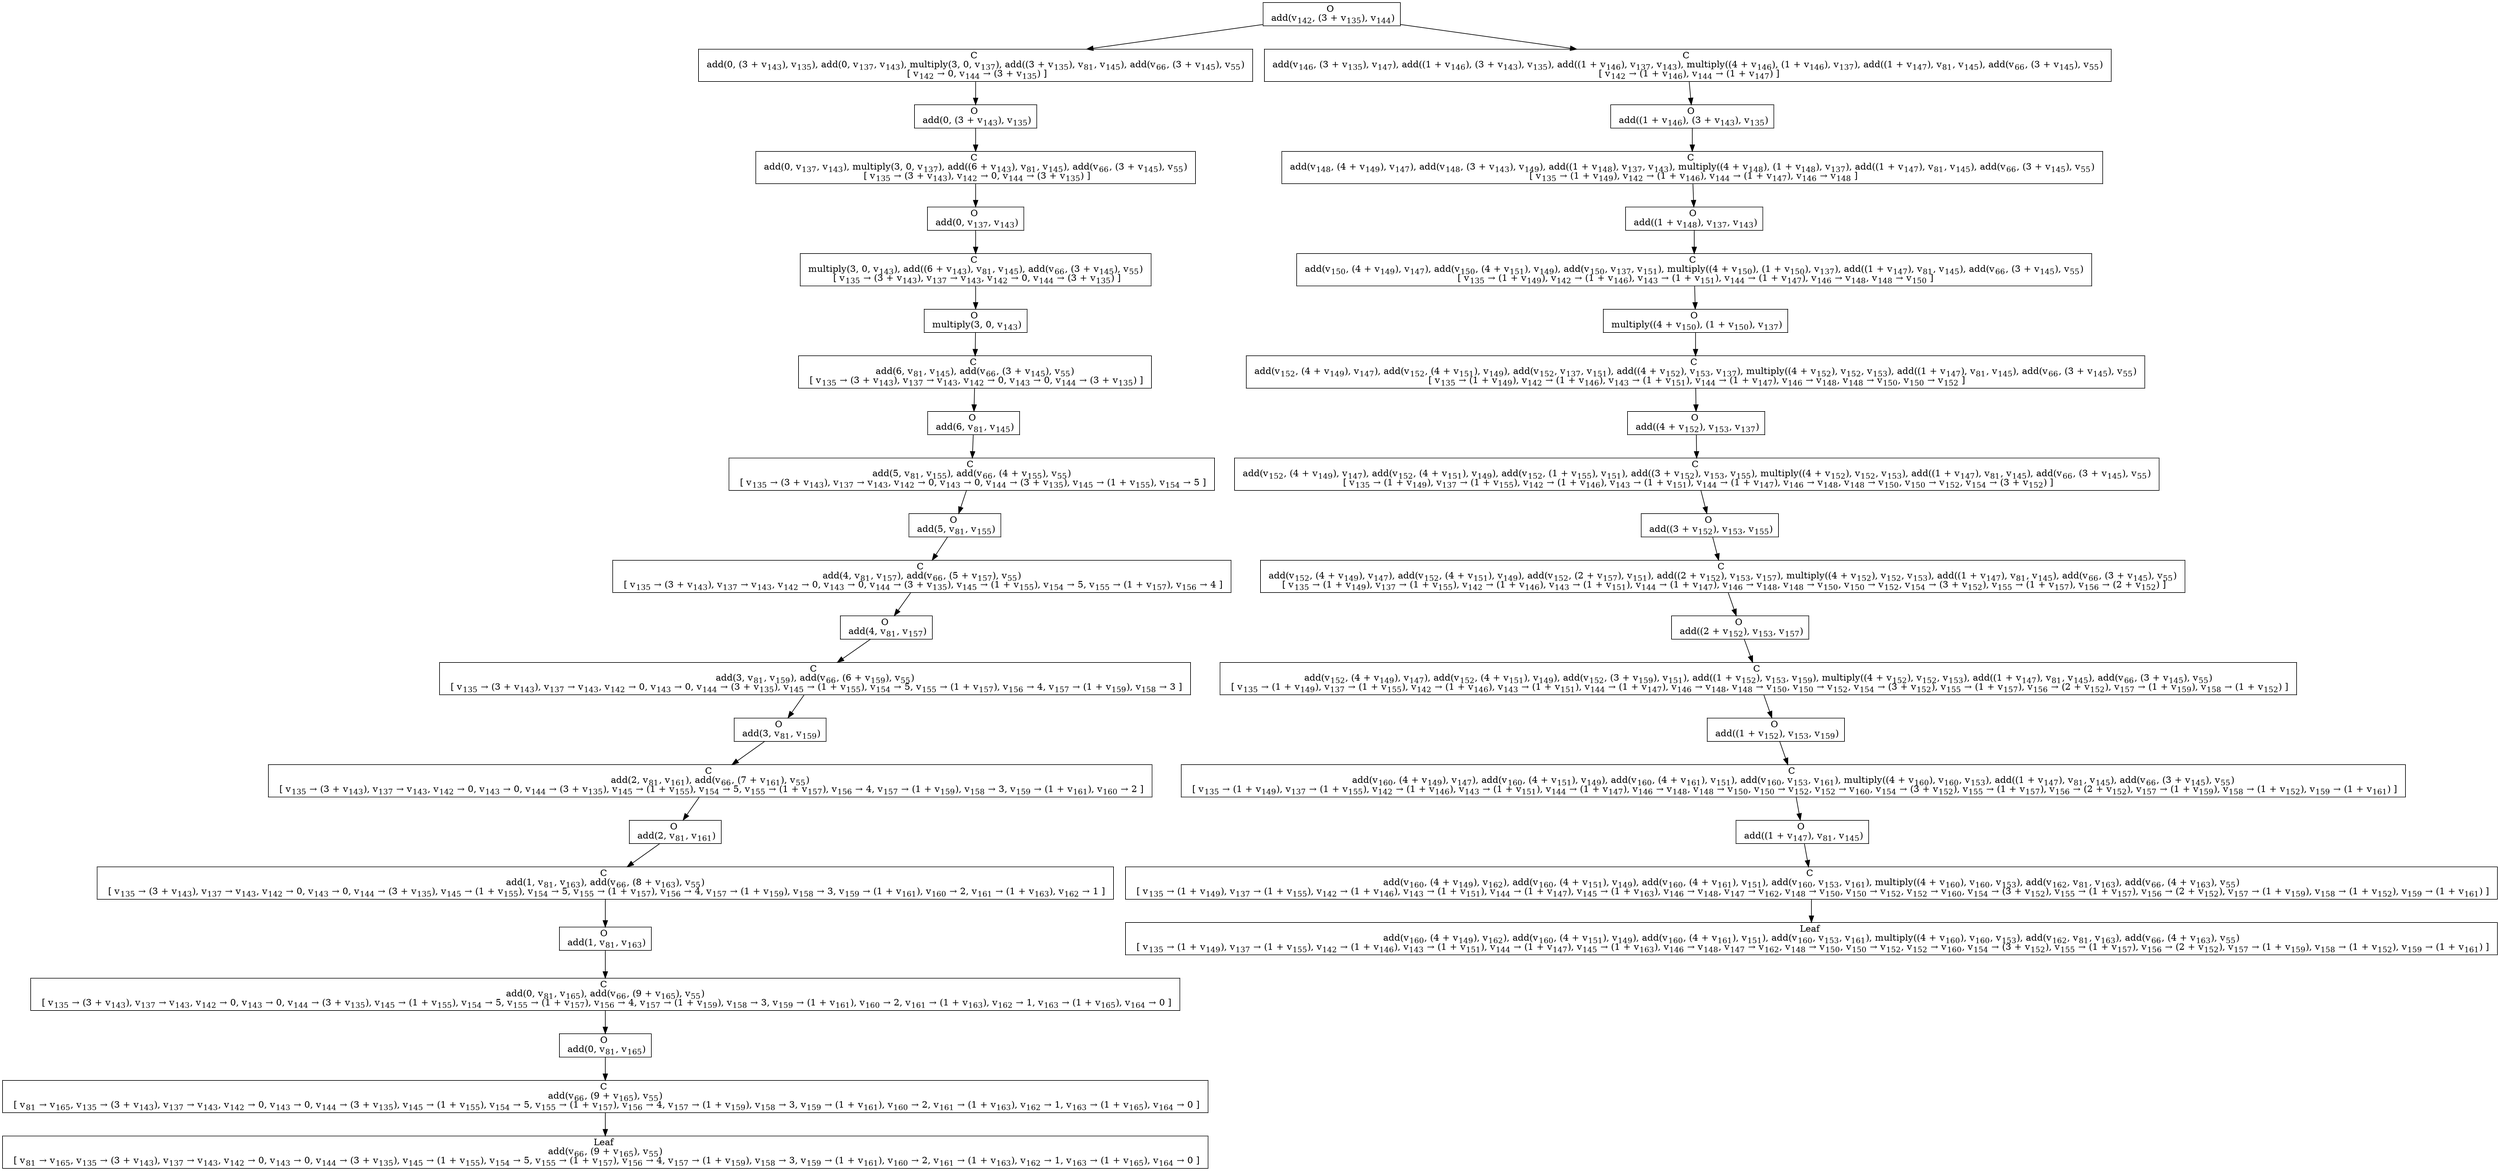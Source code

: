 digraph {
    graph [rankdir=TB
          ,bgcolor=transparent];
    node [shape=box
         ,fillcolor=white
         ,style=filled];
    0 [label=<O <BR/> add(v<SUB>142</SUB>, (3 + v<SUB>135</SUB>), v<SUB>144</SUB>)>];
    1 [label=<C <BR/> add(0, (3 + v<SUB>143</SUB>), v<SUB>135</SUB>), add(0, v<SUB>137</SUB>, v<SUB>143</SUB>), multiply(3, 0, v<SUB>137</SUB>), add((3 + v<SUB>135</SUB>), v<SUB>81</SUB>, v<SUB>145</SUB>), add(v<SUB>66</SUB>, (3 + v<SUB>145</SUB>), v<SUB>55</SUB>) <BR/>  [ v<SUB>142</SUB> &rarr; 0, v<SUB>144</SUB> &rarr; (3 + v<SUB>135</SUB>) ] >];
    2 [label=<C <BR/> add(v<SUB>146</SUB>, (3 + v<SUB>135</SUB>), v<SUB>147</SUB>), add((1 + v<SUB>146</SUB>), (3 + v<SUB>143</SUB>), v<SUB>135</SUB>), add((1 + v<SUB>146</SUB>), v<SUB>137</SUB>, v<SUB>143</SUB>), multiply((4 + v<SUB>146</SUB>), (1 + v<SUB>146</SUB>), v<SUB>137</SUB>), add((1 + v<SUB>147</SUB>), v<SUB>81</SUB>, v<SUB>145</SUB>), add(v<SUB>66</SUB>, (3 + v<SUB>145</SUB>), v<SUB>55</SUB>) <BR/>  [ v<SUB>142</SUB> &rarr; (1 + v<SUB>146</SUB>), v<SUB>144</SUB> &rarr; (1 + v<SUB>147</SUB>) ] >];
    3 [label=<O <BR/> add(0, (3 + v<SUB>143</SUB>), v<SUB>135</SUB>)>];
    4 [label=<C <BR/> add(0, v<SUB>137</SUB>, v<SUB>143</SUB>), multiply(3, 0, v<SUB>137</SUB>), add((6 + v<SUB>143</SUB>), v<SUB>81</SUB>, v<SUB>145</SUB>), add(v<SUB>66</SUB>, (3 + v<SUB>145</SUB>), v<SUB>55</SUB>) <BR/>  [ v<SUB>135</SUB> &rarr; (3 + v<SUB>143</SUB>), v<SUB>142</SUB> &rarr; 0, v<SUB>144</SUB> &rarr; (3 + v<SUB>135</SUB>) ] >];
    5 [label=<O <BR/> add(0, v<SUB>137</SUB>, v<SUB>143</SUB>)>];
    6 [label=<C <BR/> multiply(3, 0, v<SUB>143</SUB>), add((6 + v<SUB>143</SUB>), v<SUB>81</SUB>, v<SUB>145</SUB>), add(v<SUB>66</SUB>, (3 + v<SUB>145</SUB>), v<SUB>55</SUB>) <BR/>  [ v<SUB>135</SUB> &rarr; (3 + v<SUB>143</SUB>), v<SUB>137</SUB> &rarr; v<SUB>143</SUB>, v<SUB>142</SUB> &rarr; 0, v<SUB>144</SUB> &rarr; (3 + v<SUB>135</SUB>) ] >];
    7 [label=<O <BR/> multiply(3, 0, v<SUB>143</SUB>)>];
    8 [label=<C <BR/> add(6, v<SUB>81</SUB>, v<SUB>145</SUB>), add(v<SUB>66</SUB>, (3 + v<SUB>145</SUB>), v<SUB>55</SUB>) <BR/>  [ v<SUB>135</SUB> &rarr; (3 + v<SUB>143</SUB>), v<SUB>137</SUB> &rarr; v<SUB>143</SUB>, v<SUB>142</SUB> &rarr; 0, v<SUB>143</SUB> &rarr; 0, v<SUB>144</SUB> &rarr; (3 + v<SUB>135</SUB>) ] >];
    9 [label=<O <BR/> add(6, v<SUB>81</SUB>, v<SUB>145</SUB>)>];
    10 [label=<C <BR/> add(5, v<SUB>81</SUB>, v<SUB>155</SUB>), add(v<SUB>66</SUB>, (4 + v<SUB>155</SUB>), v<SUB>55</SUB>) <BR/>  [ v<SUB>135</SUB> &rarr; (3 + v<SUB>143</SUB>), v<SUB>137</SUB> &rarr; v<SUB>143</SUB>, v<SUB>142</SUB> &rarr; 0, v<SUB>143</SUB> &rarr; 0, v<SUB>144</SUB> &rarr; (3 + v<SUB>135</SUB>), v<SUB>145</SUB> &rarr; (1 + v<SUB>155</SUB>), v<SUB>154</SUB> &rarr; 5 ] >];
    11 [label=<O <BR/> add(5, v<SUB>81</SUB>, v<SUB>155</SUB>)>];
    12 [label=<C <BR/> add(4, v<SUB>81</SUB>, v<SUB>157</SUB>), add(v<SUB>66</SUB>, (5 + v<SUB>157</SUB>), v<SUB>55</SUB>) <BR/>  [ v<SUB>135</SUB> &rarr; (3 + v<SUB>143</SUB>), v<SUB>137</SUB> &rarr; v<SUB>143</SUB>, v<SUB>142</SUB> &rarr; 0, v<SUB>143</SUB> &rarr; 0, v<SUB>144</SUB> &rarr; (3 + v<SUB>135</SUB>), v<SUB>145</SUB> &rarr; (1 + v<SUB>155</SUB>), v<SUB>154</SUB> &rarr; 5, v<SUB>155</SUB> &rarr; (1 + v<SUB>157</SUB>), v<SUB>156</SUB> &rarr; 4 ] >];
    13 [label=<O <BR/> add(4, v<SUB>81</SUB>, v<SUB>157</SUB>)>];
    14 [label=<C <BR/> add(3, v<SUB>81</SUB>, v<SUB>159</SUB>), add(v<SUB>66</SUB>, (6 + v<SUB>159</SUB>), v<SUB>55</SUB>) <BR/>  [ v<SUB>135</SUB> &rarr; (3 + v<SUB>143</SUB>), v<SUB>137</SUB> &rarr; v<SUB>143</SUB>, v<SUB>142</SUB> &rarr; 0, v<SUB>143</SUB> &rarr; 0, v<SUB>144</SUB> &rarr; (3 + v<SUB>135</SUB>), v<SUB>145</SUB> &rarr; (1 + v<SUB>155</SUB>), v<SUB>154</SUB> &rarr; 5, v<SUB>155</SUB> &rarr; (1 + v<SUB>157</SUB>), v<SUB>156</SUB> &rarr; 4, v<SUB>157</SUB> &rarr; (1 + v<SUB>159</SUB>), v<SUB>158</SUB> &rarr; 3 ] >];
    15 [label=<O <BR/> add(3, v<SUB>81</SUB>, v<SUB>159</SUB>)>];
    16 [label=<C <BR/> add(2, v<SUB>81</SUB>, v<SUB>161</SUB>), add(v<SUB>66</SUB>, (7 + v<SUB>161</SUB>), v<SUB>55</SUB>) <BR/>  [ v<SUB>135</SUB> &rarr; (3 + v<SUB>143</SUB>), v<SUB>137</SUB> &rarr; v<SUB>143</SUB>, v<SUB>142</SUB> &rarr; 0, v<SUB>143</SUB> &rarr; 0, v<SUB>144</SUB> &rarr; (3 + v<SUB>135</SUB>), v<SUB>145</SUB> &rarr; (1 + v<SUB>155</SUB>), v<SUB>154</SUB> &rarr; 5, v<SUB>155</SUB> &rarr; (1 + v<SUB>157</SUB>), v<SUB>156</SUB> &rarr; 4, v<SUB>157</SUB> &rarr; (1 + v<SUB>159</SUB>), v<SUB>158</SUB> &rarr; 3, v<SUB>159</SUB> &rarr; (1 + v<SUB>161</SUB>), v<SUB>160</SUB> &rarr; 2 ] >];
    17 [label=<O <BR/> add(2, v<SUB>81</SUB>, v<SUB>161</SUB>)>];
    18 [label=<C <BR/> add(1, v<SUB>81</SUB>, v<SUB>163</SUB>), add(v<SUB>66</SUB>, (8 + v<SUB>163</SUB>), v<SUB>55</SUB>) <BR/>  [ v<SUB>135</SUB> &rarr; (3 + v<SUB>143</SUB>), v<SUB>137</SUB> &rarr; v<SUB>143</SUB>, v<SUB>142</SUB> &rarr; 0, v<SUB>143</SUB> &rarr; 0, v<SUB>144</SUB> &rarr; (3 + v<SUB>135</SUB>), v<SUB>145</SUB> &rarr; (1 + v<SUB>155</SUB>), v<SUB>154</SUB> &rarr; 5, v<SUB>155</SUB> &rarr; (1 + v<SUB>157</SUB>), v<SUB>156</SUB> &rarr; 4, v<SUB>157</SUB> &rarr; (1 + v<SUB>159</SUB>), v<SUB>158</SUB> &rarr; 3, v<SUB>159</SUB> &rarr; (1 + v<SUB>161</SUB>), v<SUB>160</SUB> &rarr; 2, v<SUB>161</SUB> &rarr; (1 + v<SUB>163</SUB>), v<SUB>162</SUB> &rarr; 1 ] >];
    19 [label=<O <BR/> add(1, v<SUB>81</SUB>, v<SUB>163</SUB>)>];
    20 [label=<C <BR/> add(0, v<SUB>81</SUB>, v<SUB>165</SUB>), add(v<SUB>66</SUB>, (9 + v<SUB>165</SUB>), v<SUB>55</SUB>) <BR/>  [ v<SUB>135</SUB> &rarr; (3 + v<SUB>143</SUB>), v<SUB>137</SUB> &rarr; v<SUB>143</SUB>, v<SUB>142</SUB> &rarr; 0, v<SUB>143</SUB> &rarr; 0, v<SUB>144</SUB> &rarr; (3 + v<SUB>135</SUB>), v<SUB>145</SUB> &rarr; (1 + v<SUB>155</SUB>), v<SUB>154</SUB> &rarr; 5, v<SUB>155</SUB> &rarr; (1 + v<SUB>157</SUB>), v<SUB>156</SUB> &rarr; 4, v<SUB>157</SUB> &rarr; (1 + v<SUB>159</SUB>), v<SUB>158</SUB> &rarr; 3, v<SUB>159</SUB> &rarr; (1 + v<SUB>161</SUB>), v<SUB>160</SUB> &rarr; 2, v<SUB>161</SUB> &rarr; (1 + v<SUB>163</SUB>), v<SUB>162</SUB> &rarr; 1, v<SUB>163</SUB> &rarr; (1 + v<SUB>165</SUB>), v<SUB>164</SUB> &rarr; 0 ] >];
    21 [label=<O <BR/> add(0, v<SUB>81</SUB>, v<SUB>165</SUB>)>];
    22 [label=<C <BR/> add(v<SUB>66</SUB>, (9 + v<SUB>165</SUB>), v<SUB>55</SUB>) <BR/>  [ v<SUB>81</SUB> &rarr; v<SUB>165</SUB>, v<SUB>135</SUB> &rarr; (3 + v<SUB>143</SUB>), v<SUB>137</SUB> &rarr; v<SUB>143</SUB>, v<SUB>142</SUB> &rarr; 0, v<SUB>143</SUB> &rarr; 0, v<SUB>144</SUB> &rarr; (3 + v<SUB>135</SUB>), v<SUB>145</SUB> &rarr; (1 + v<SUB>155</SUB>), v<SUB>154</SUB> &rarr; 5, v<SUB>155</SUB> &rarr; (1 + v<SUB>157</SUB>), v<SUB>156</SUB> &rarr; 4, v<SUB>157</SUB> &rarr; (1 + v<SUB>159</SUB>), v<SUB>158</SUB> &rarr; 3, v<SUB>159</SUB> &rarr; (1 + v<SUB>161</SUB>), v<SUB>160</SUB> &rarr; 2, v<SUB>161</SUB> &rarr; (1 + v<SUB>163</SUB>), v<SUB>162</SUB> &rarr; 1, v<SUB>163</SUB> &rarr; (1 + v<SUB>165</SUB>), v<SUB>164</SUB> &rarr; 0 ] >];
    23 [label=<Leaf <BR/> add(v<SUB>66</SUB>, (9 + v<SUB>165</SUB>), v<SUB>55</SUB>) <BR/>  [ v<SUB>81</SUB> &rarr; v<SUB>165</SUB>, v<SUB>135</SUB> &rarr; (3 + v<SUB>143</SUB>), v<SUB>137</SUB> &rarr; v<SUB>143</SUB>, v<SUB>142</SUB> &rarr; 0, v<SUB>143</SUB> &rarr; 0, v<SUB>144</SUB> &rarr; (3 + v<SUB>135</SUB>), v<SUB>145</SUB> &rarr; (1 + v<SUB>155</SUB>), v<SUB>154</SUB> &rarr; 5, v<SUB>155</SUB> &rarr; (1 + v<SUB>157</SUB>), v<SUB>156</SUB> &rarr; 4, v<SUB>157</SUB> &rarr; (1 + v<SUB>159</SUB>), v<SUB>158</SUB> &rarr; 3, v<SUB>159</SUB> &rarr; (1 + v<SUB>161</SUB>), v<SUB>160</SUB> &rarr; 2, v<SUB>161</SUB> &rarr; (1 + v<SUB>163</SUB>), v<SUB>162</SUB> &rarr; 1, v<SUB>163</SUB> &rarr; (1 + v<SUB>165</SUB>), v<SUB>164</SUB> &rarr; 0 ] >];
    24 [label=<O <BR/> add((1 + v<SUB>146</SUB>), (3 + v<SUB>143</SUB>), v<SUB>135</SUB>)>];
    25 [label=<C <BR/> add(v<SUB>148</SUB>, (4 + v<SUB>149</SUB>), v<SUB>147</SUB>), add(v<SUB>148</SUB>, (3 + v<SUB>143</SUB>), v<SUB>149</SUB>), add((1 + v<SUB>148</SUB>), v<SUB>137</SUB>, v<SUB>143</SUB>), multiply((4 + v<SUB>148</SUB>), (1 + v<SUB>148</SUB>), v<SUB>137</SUB>), add((1 + v<SUB>147</SUB>), v<SUB>81</SUB>, v<SUB>145</SUB>), add(v<SUB>66</SUB>, (3 + v<SUB>145</SUB>), v<SUB>55</SUB>) <BR/>  [ v<SUB>135</SUB> &rarr; (1 + v<SUB>149</SUB>), v<SUB>142</SUB> &rarr; (1 + v<SUB>146</SUB>), v<SUB>144</SUB> &rarr; (1 + v<SUB>147</SUB>), v<SUB>146</SUB> &rarr; v<SUB>148</SUB> ] >];
    26 [label=<O <BR/> add((1 + v<SUB>148</SUB>), v<SUB>137</SUB>, v<SUB>143</SUB>)>];
    27 [label=<C <BR/> add(v<SUB>150</SUB>, (4 + v<SUB>149</SUB>), v<SUB>147</SUB>), add(v<SUB>150</SUB>, (4 + v<SUB>151</SUB>), v<SUB>149</SUB>), add(v<SUB>150</SUB>, v<SUB>137</SUB>, v<SUB>151</SUB>), multiply((4 + v<SUB>150</SUB>), (1 + v<SUB>150</SUB>), v<SUB>137</SUB>), add((1 + v<SUB>147</SUB>), v<SUB>81</SUB>, v<SUB>145</SUB>), add(v<SUB>66</SUB>, (3 + v<SUB>145</SUB>), v<SUB>55</SUB>) <BR/>  [ v<SUB>135</SUB> &rarr; (1 + v<SUB>149</SUB>), v<SUB>142</SUB> &rarr; (1 + v<SUB>146</SUB>), v<SUB>143</SUB> &rarr; (1 + v<SUB>151</SUB>), v<SUB>144</SUB> &rarr; (1 + v<SUB>147</SUB>), v<SUB>146</SUB> &rarr; v<SUB>148</SUB>, v<SUB>148</SUB> &rarr; v<SUB>150</SUB> ] >];
    28 [label=<O <BR/> multiply((4 + v<SUB>150</SUB>), (1 + v<SUB>150</SUB>), v<SUB>137</SUB>)>];
    29 [label=<C <BR/> add(v<SUB>152</SUB>, (4 + v<SUB>149</SUB>), v<SUB>147</SUB>), add(v<SUB>152</SUB>, (4 + v<SUB>151</SUB>), v<SUB>149</SUB>), add(v<SUB>152</SUB>, v<SUB>137</SUB>, v<SUB>151</SUB>), add((4 + v<SUB>152</SUB>), v<SUB>153</SUB>, v<SUB>137</SUB>), multiply((4 + v<SUB>152</SUB>), v<SUB>152</SUB>, v<SUB>153</SUB>), add((1 + v<SUB>147</SUB>), v<SUB>81</SUB>, v<SUB>145</SUB>), add(v<SUB>66</SUB>, (3 + v<SUB>145</SUB>), v<SUB>55</SUB>) <BR/>  [ v<SUB>135</SUB> &rarr; (1 + v<SUB>149</SUB>), v<SUB>142</SUB> &rarr; (1 + v<SUB>146</SUB>), v<SUB>143</SUB> &rarr; (1 + v<SUB>151</SUB>), v<SUB>144</SUB> &rarr; (1 + v<SUB>147</SUB>), v<SUB>146</SUB> &rarr; v<SUB>148</SUB>, v<SUB>148</SUB> &rarr; v<SUB>150</SUB>, v<SUB>150</SUB> &rarr; v<SUB>152</SUB> ] >];
    30 [label=<O <BR/> add((4 + v<SUB>152</SUB>), v<SUB>153</SUB>, v<SUB>137</SUB>)>];
    31 [label=<C <BR/> add(v<SUB>152</SUB>, (4 + v<SUB>149</SUB>), v<SUB>147</SUB>), add(v<SUB>152</SUB>, (4 + v<SUB>151</SUB>), v<SUB>149</SUB>), add(v<SUB>152</SUB>, (1 + v<SUB>155</SUB>), v<SUB>151</SUB>), add((3 + v<SUB>152</SUB>), v<SUB>153</SUB>, v<SUB>155</SUB>), multiply((4 + v<SUB>152</SUB>), v<SUB>152</SUB>, v<SUB>153</SUB>), add((1 + v<SUB>147</SUB>), v<SUB>81</SUB>, v<SUB>145</SUB>), add(v<SUB>66</SUB>, (3 + v<SUB>145</SUB>), v<SUB>55</SUB>) <BR/>  [ v<SUB>135</SUB> &rarr; (1 + v<SUB>149</SUB>), v<SUB>137</SUB> &rarr; (1 + v<SUB>155</SUB>), v<SUB>142</SUB> &rarr; (1 + v<SUB>146</SUB>), v<SUB>143</SUB> &rarr; (1 + v<SUB>151</SUB>), v<SUB>144</SUB> &rarr; (1 + v<SUB>147</SUB>), v<SUB>146</SUB> &rarr; v<SUB>148</SUB>, v<SUB>148</SUB> &rarr; v<SUB>150</SUB>, v<SUB>150</SUB> &rarr; v<SUB>152</SUB>, v<SUB>154</SUB> &rarr; (3 + v<SUB>152</SUB>) ] >];
    32 [label=<O <BR/> add((3 + v<SUB>152</SUB>), v<SUB>153</SUB>, v<SUB>155</SUB>)>];
    33 [label=<C <BR/> add(v<SUB>152</SUB>, (4 + v<SUB>149</SUB>), v<SUB>147</SUB>), add(v<SUB>152</SUB>, (4 + v<SUB>151</SUB>), v<SUB>149</SUB>), add(v<SUB>152</SUB>, (2 + v<SUB>157</SUB>), v<SUB>151</SUB>), add((2 + v<SUB>152</SUB>), v<SUB>153</SUB>, v<SUB>157</SUB>), multiply((4 + v<SUB>152</SUB>), v<SUB>152</SUB>, v<SUB>153</SUB>), add((1 + v<SUB>147</SUB>), v<SUB>81</SUB>, v<SUB>145</SUB>), add(v<SUB>66</SUB>, (3 + v<SUB>145</SUB>), v<SUB>55</SUB>) <BR/>  [ v<SUB>135</SUB> &rarr; (1 + v<SUB>149</SUB>), v<SUB>137</SUB> &rarr; (1 + v<SUB>155</SUB>), v<SUB>142</SUB> &rarr; (1 + v<SUB>146</SUB>), v<SUB>143</SUB> &rarr; (1 + v<SUB>151</SUB>), v<SUB>144</SUB> &rarr; (1 + v<SUB>147</SUB>), v<SUB>146</SUB> &rarr; v<SUB>148</SUB>, v<SUB>148</SUB> &rarr; v<SUB>150</SUB>, v<SUB>150</SUB> &rarr; v<SUB>152</SUB>, v<SUB>154</SUB> &rarr; (3 + v<SUB>152</SUB>), v<SUB>155</SUB> &rarr; (1 + v<SUB>157</SUB>), v<SUB>156</SUB> &rarr; (2 + v<SUB>152</SUB>) ] >];
    34 [label=<O <BR/> add((2 + v<SUB>152</SUB>), v<SUB>153</SUB>, v<SUB>157</SUB>)>];
    35 [label=<C <BR/> add(v<SUB>152</SUB>, (4 + v<SUB>149</SUB>), v<SUB>147</SUB>), add(v<SUB>152</SUB>, (4 + v<SUB>151</SUB>), v<SUB>149</SUB>), add(v<SUB>152</SUB>, (3 + v<SUB>159</SUB>), v<SUB>151</SUB>), add((1 + v<SUB>152</SUB>), v<SUB>153</SUB>, v<SUB>159</SUB>), multiply((4 + v<SUB>152</SUB>), v<SUB>152</SUB>, v<SUB>153</SUB>), add((1 + v<SUB>147</SUB>), v<SUB>81</SUB>, v<SUB>145</SUB>), add(v<SUB>66</SUB>, (3 + v<SUB>145</SUB>), v<SUB>55</SUB>) <BR/>  [ v<SUB>135</SUB> &rarr; (1 + v<SUB>149</SUB>), v<SUB>137</SUB> &rarr; (1 + v<SUB>155</SUB>), v<SUB>142</SUB> &rarr; (1 + v<SUB>146</SUB>), v<SUB>143</SUB> &rarr; (1 + v<SUB>151</SUB>), v<SUB>144</SUB> &rarr; (1 + v<SUB>147</SUB>), v<SUB>146</SUB> &rarr; v<SUB>148</SUB>, v<SUB>148</SUB> &rarr; v<SUB>150</SUB>, v<SUB>150</SUB> &rarr; v<SUB>152</SUB>, v<SUB>154</SUB> &rarr; (3 + v<SUB>152</SUB>), v<SUB>155</SUB> &rarr; (1 + v<SUB>157</SUB>), v<SUB>156</SUB> &rarr; (2 + v<SUB>152</SUB>), v<SUB>157</SUB> &rarr; (1 + v<SUB>159</SUB>), v<SUB>158</SUB> &rarr; (1 + v<SUB>152</SUB>) ] >];
    36 [label=<O <BR/> add((1 + v<SUB>152</SUB>), v<SUB>153</SUB>, v<SUB>159</SUB>)>];
    37 [label=<C <BR/> add(v<SUB>160</SUB>, (4 + v<SUB>149</SUB>), v<SUB>147</SUB>), add(v<SUB>160</SUB>, (4 + v<SUB>151</SUB>), v<SUB>149</SUB>), add(v<SUB>160</SUB>, (4 + v<SUB>161</SUB>), v<SUB>151</SUB>), add(v<SUB>160</SUB>, v<SUB>153</SUB>, v<SUB>161</SUB>), multiply((4 + v<SUB>160</SUB>), v<SUB>160</SUB>, v<SUB>153</SUB>), add((1 + v<SUB>147</SUB>), v<SUB>81</SUB>, v<SUB>145</SUB>), add(v<SUB>66</SUB>, (3 + v<SUB>145</SUB>), v<SUB>55</SUB>) <BR/>  [ v<SUB>135</SUB> &rarr; (1 + v<SUB>149</SUB>), v<SUB>137</SUB> &rarr; (1 + v<SUB>155</SUB>), v<SUB>142</SUB> &rarr; (1 + v<SUB>146</SUB>), v<SUB>143</SUB> &rarr; (1 + v<SUB>151</SUB>), v<SUB>144</SUB> &rarr; (1 + v<SUB>147</SUB>), v<SUB>146</SUB> &rarr; v<SUB>148</SUB>, v<SUB>148</SUB> &rarr; v<SUB>150</SUB>, v<SUB>150</SUB> &rarr; v<SUB>152</SUB>, v<SUB>152</SUB> &rarr; v<SUB>160</SUB>, v<SUB>154</SUB> &rarr; (3 + v<SUB>152</SUB>), v<SUB>155</SUB> &rarr; (1 + v<SUB>157</SUB>), v<SUB>156</SUB> &rarr; (2 + v<SUB>152</SUB>), v<SUB>157</SUB> &rarr; (1 + v<SUB>159</SUB>), v<SUB>158</SUB> &rarr; (1 + v<SUB>152</SUB>), v<SUB>159</SUB> &rarr; (1 + v<SUB>161</SUB>) ] >];
    38 [label=<O <BR/> add((1 + v<SUB>147</SUB>), v<SUB>81</SUB>, v<SUB>145</SUB>)>];
    39 [label=<C <BR/> add(v<SUB>160</SUB>, (4 + v<SUB>149</SUB>), v<SUB>162</SUB>), add(v<SUB>160</SUB>, (4 + v<SUB>151</SUB>), v<SUB>149</SUB>), add(v<SUB>160</SUB>, (4 + v<SUB>161</SUB>), v<SUB>151</SUB>), add(v<SUB>160</SUB>, v<SUB>153</SUB>, v<SUB>161</SUB>), multiply((4 + v<SUB>160</SUB>), v<SUB>160</SUB>, v<SUB>153</SUB>), add(v<SUB>162</SUB>, v<SUB>81</SUB>, v<SUB>163</SUB>), add(v<SUB>66</SUB>, (4 + v<SUB>163</SUB>), v<SUB>55</SUB>) <BR/>  [ v<SUB>135</SUB> &rarr; (1 + v<SUB>149</SUB>), v<SUB>137</SUB> &rarr; (1 + v<SUB>155</SUB>), v<SUB>142</SUB> &rarr; (1 + v<SUB>146</SUB>), v<SUB>143</SUB> &rarr; (1 + v<SUB>151</SUB>), v<SUB>144</SUB> &rarr; (1 + v<SUB>147</SUB>), v<SUB>145</SUB> &rarr; (1 + v<SUB>163</SUB>), v<SUB>146</SUB> &rarr; v<SUB>148</SUB>, v<SUB>147</SUB> &rarr; v<SUB>162</SUB>, v<SUB>148</SUB> &rarr; v<SUB>150</SUB>, v<SUB>150</SUB> &rarr; v<SUB>152</SUB>, v<SUB>152</SUB> &rarr; v<SUB>160</SUB>, v<SUB>154</SUB> &rarr; (3 + v<SUB>152</SUB>), v<SUB>155</SUB> &rarr; (1 + v<SUB>157</SUB>), v<SUB>156</SUB> &rarr; (2 + v<SUB>152</SUB>), v<SUB>157</SUB> &rarr; (1 + v<SUB>159</SUB>), v<SUB>158</SUB> &rarr; (1 + v<SUB>152</SUB>), v<SUB>159</SUB> &rarr; (1 + v<SUB>161</SUB>) ] >];
    40 [label=<Leaf <BR/> add(v<SUB>160</SUB>, (4 + v<SUB>149</SUB>), v<SUB>162</SUB>), add(v<SUB>160</SUB>, (4 + v<SUB>151</SUB>), v<SUB>149</SUB>), add(v<SUB>160</SUB>, (4 + v<SUB>161</SUB>), v<SUB>151</SUB>), add(v<SUB>160</SUB>, v<SUB>153</SUB>, v<SUB>161</SUB>), multiply((4 + v<SUB>160</SUB>), v<SUB>160</SUB>, v<SUB>153</SUB>), add(v<SUB>162</SUB>, v<SUB>81</SUB>, v<SUB>163</SUB>), add(v<SUB>66</SUB>, (4 + v<SUB>163</SUB>), v<SUB>55</SUB>) <BR/>  [ v<SUB>135</SUB> &rarr; (1 + v<SUB>149</SUB>), v<SUB>137</SUB> &rarr; (1 + v<SUB>155</SUB>), v<SUB>142</SUB> &rarr; (1 + v<SUB>146</SUB>), v<SUB>143</SUB> &rarr; (1 + v<SUB>151</SUB>), v<SUB>144</SUB> &rarr; (1 + v<SUB>147</SUB>), v<SUB>145</SUB> &rarr; (1 + v<SUB>163</SUB>), v<SUB>146</SUB> &rarr; v<SUB>148</SUB>, v<SUB>147</SUB> &rarr; v<SUB>162</SUB>, v<SUB>148</SUB> &rarr; v<SUB>150</SUB>, v<SUB>150</SUB> &rarr; v<SUB>152</SUB>, v<SUB>152</SUB> &rarr; v<SUB>160</SUB>, v<SUB>154</SUB> &rarr; (3 + v<SUB>152</SUB>), v<SUB>155</SUB> &rarr; (1 + v<SUB>157</SUB>), v<SUB>156</SUB> &rarr; (2 + v<SUB>152</SUB>), v<SUB>157</SUB> &rarr; (1 + v<SUB>159</SUB>), v<SUB>158</SUB> &rarr; (1 + v<SUB>152</SUB>), v<SUB>159</SUB> &rarr; (1 + v<SUB>161</SUB>) ] >];
    0 -> 1 [label=""];
    0 -> 2 [label=""];
    1 -> 3 [label=""];
    2 -> 24 [label=""];
    3 -> 4 [label=""];
    4 -> 5 [label=""];
    5 -> 6 [label=""];
    6 -> 7 [label=""];
    7 -> 8 [label=""];
    8 -> 9 [label=""];
    9 -> 10 [label=""];
    10 -> 11 [label=""];
    11 -> 12 [label=""];
    12 -> 13 [label=""];
    13 -> 14 [label=""];
    14 -> 15 [label=""];
    15 -> 16 [label=""];
    16 -> 17 [label=""];
    17 -> 18 [label=""];
    18 -> 19 [label=""];
    19 -> 20 [label=""];
    20 -> 21 [label=""];
    21 -> 22 [label=""];
    22 -> 23 [label=""];
    24 -> 25 [label=""];
    25 -> 26 [label=""];
    26 -> 27 [label=""];
    27 -> 28 [label=""];
    28 -> 29 [label=""];
    29 -> 30 [label=""];
    30 -> 31 [label=""];
    31 -> 32 [label=""];
    32 -> 33 [label=""];
    33 -> 34 [label=""];
    34 -> 35 [label=""];
    35 -> 36 [label=""];
    36 -> 37 [label=""];
    37 -> 38 [label=""];
    38 -> 39 [label=""];
    39 -> 40 [label=""];
}